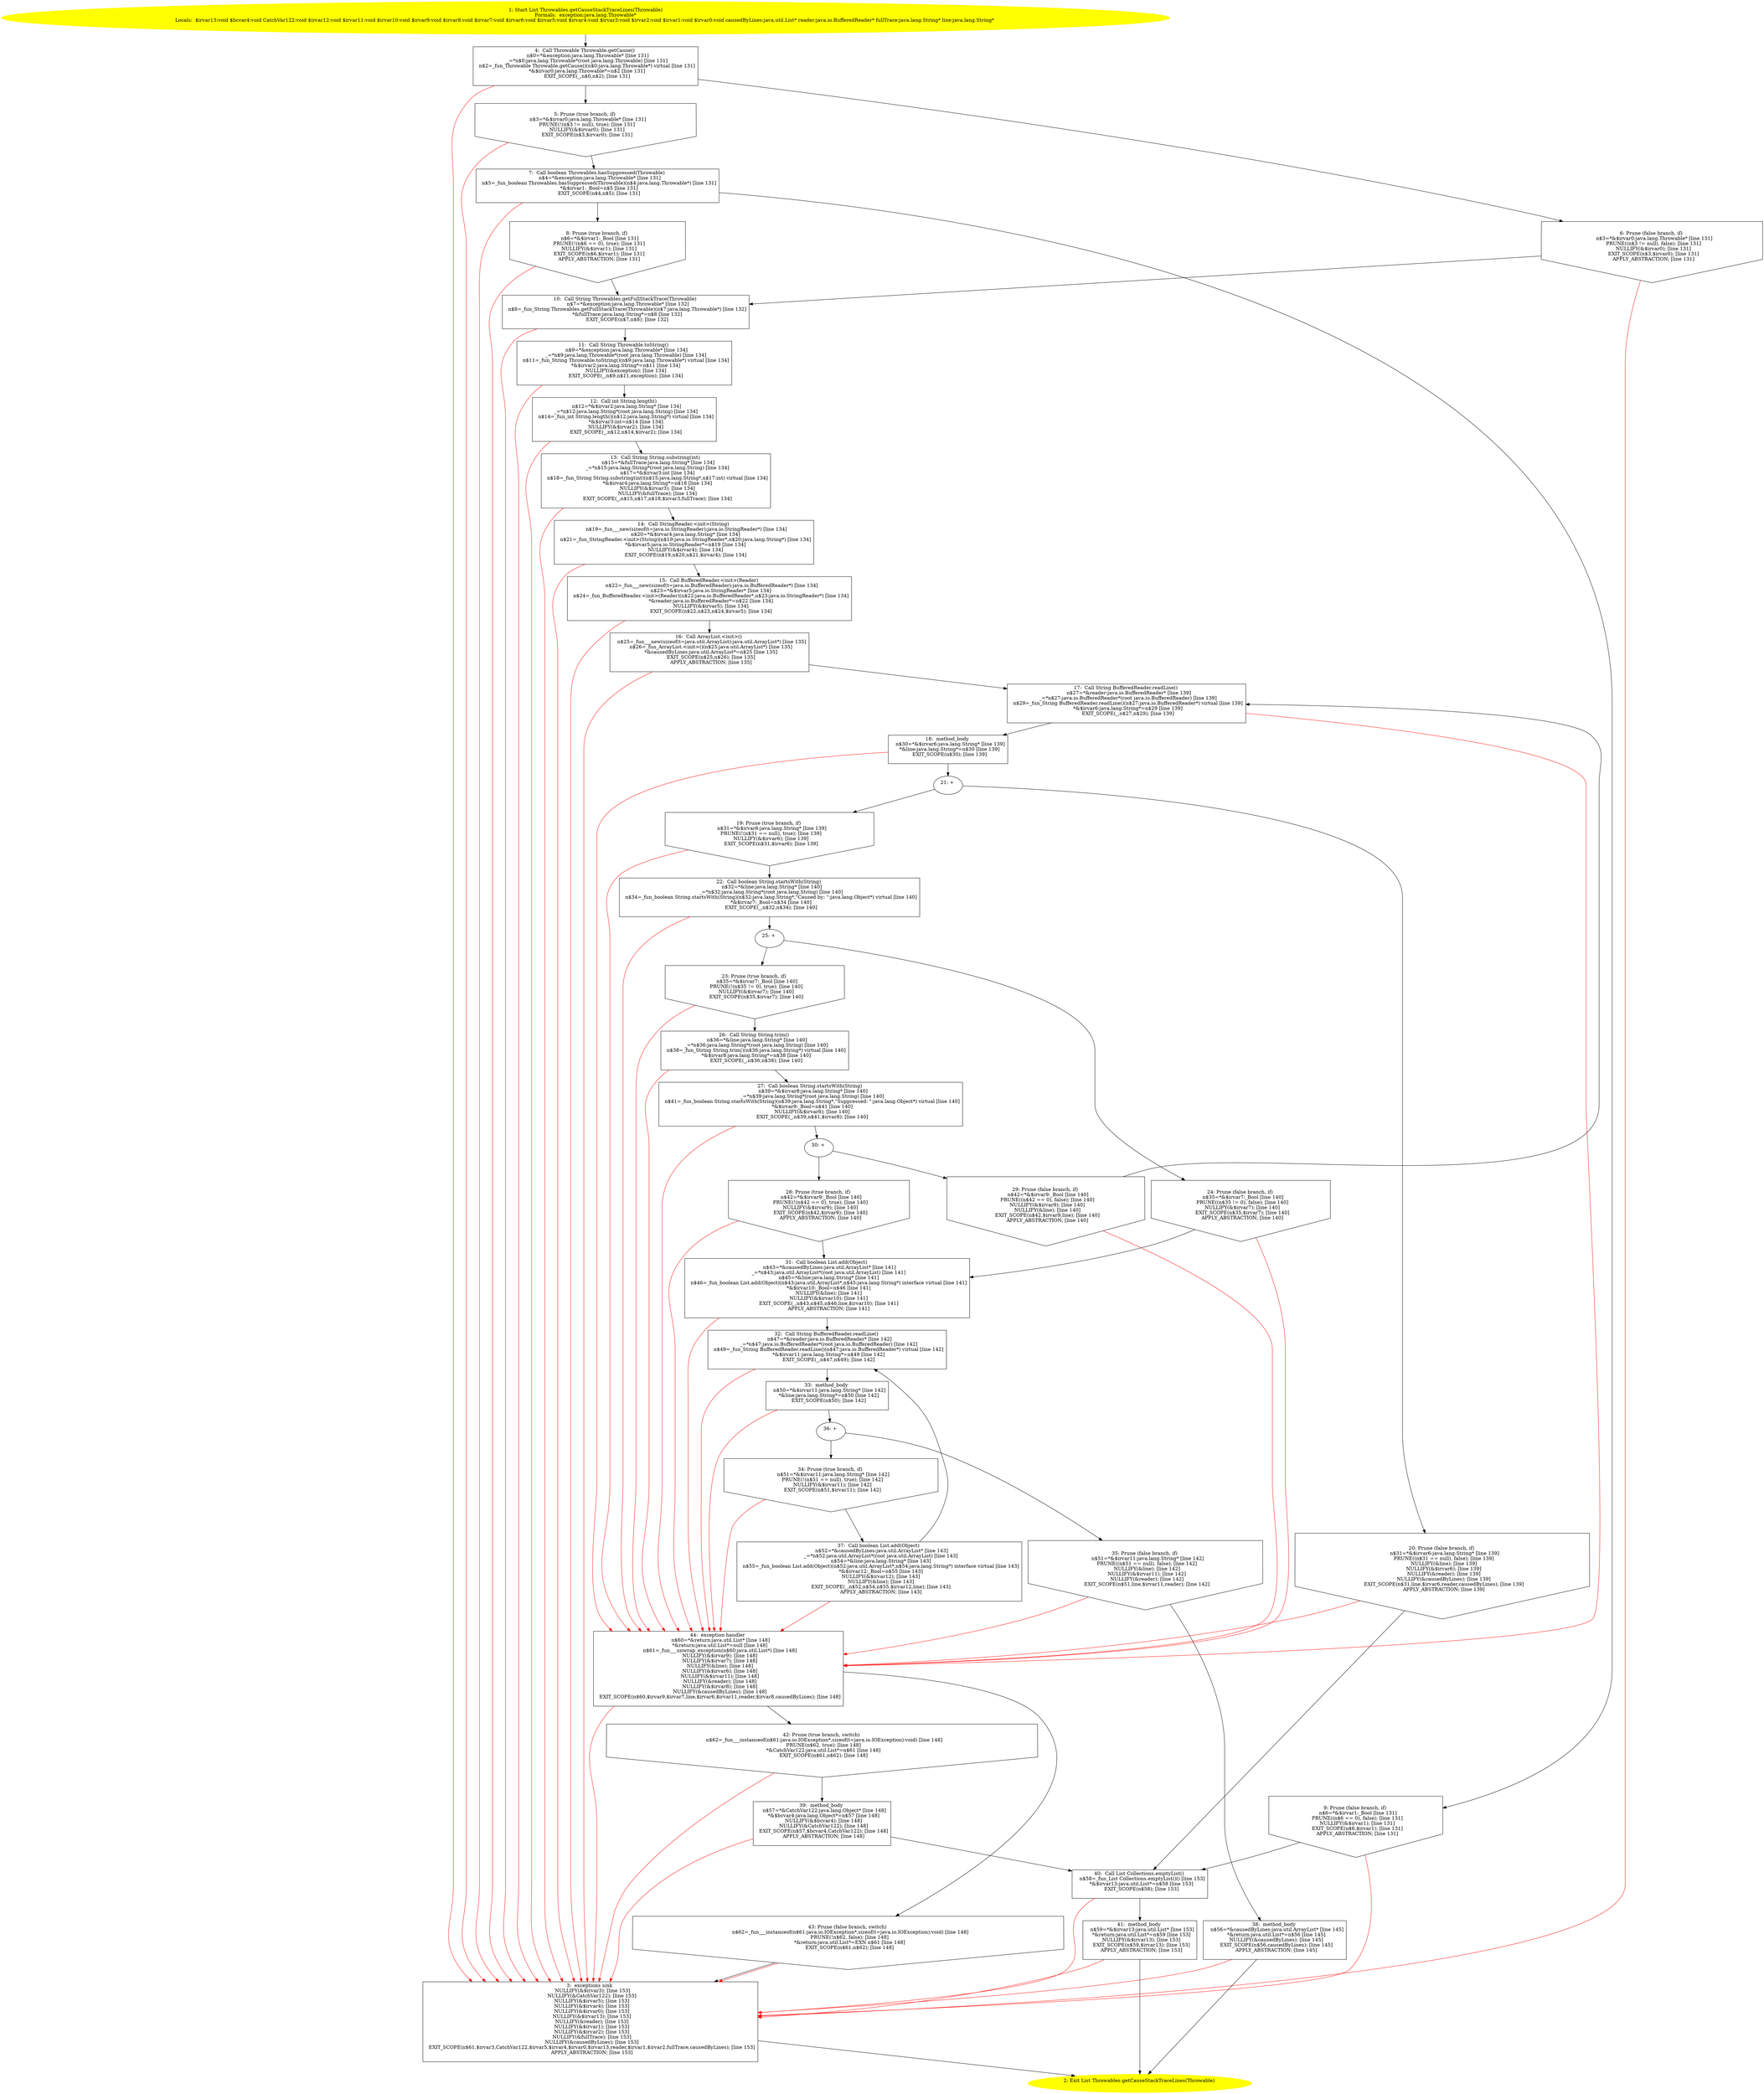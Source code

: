 /* @generated */
digraph cfg {
"org.junit.internal.Throwables.getCauseStackTraceLines(java.lang.Throwable):java.util.List.5abf9c20bd692fbdc313aeeab2c6ab90_1" [label="1: Start List Throwables.getCauseStackTraceLines(Throwable)\nFormals:  exception:java.lang.Throwable*\nLocals:  $irvar13:void $bcvar4:void CatchVar122:void $irvar12:void $irvar11:void $irvar10:void $irvar9:void $irvar8:void $irvar7:void $irvar6:void $irvar5:void $irvar4:void $irvar3:void $irvar2:void $irvar1:void $irvar0:void causedByLines:java.util.List* reader:java.io.BufferedReader* fullTrace:java.lang.String* line:java.lang.String* \n  " color=yellow style=filled]
	

	 "org.junit.internal.Throwables.getCauseStackTraceLines(java.lang.Throwable):java.util.List.5abf9c20bd692fbdc313aeeab2c6ab90_1" -> "org.junit.internal.Throwables.getCauseStackTraceLines(java.lang.Throwable):java.util.List.5abf9c20bd692fbdc313aeeab2c6ab90_4" ;
"org.junit.internal.Throwables.getCauseStackTraceLines(java.lang.Throwable):java.util.List.5abf9c20bd692fbdc313aeeab2c6ab90_2" [label="2: Exit List Throwables.getCauseStackTraceLines(Throwable) \n  " color=yellow style=filled]
	

"org.junit.internal.Throwables.getCauseStackTraceLines(java.lang.Throwable):java.util.List.5abf9c20bd692fbdc313aeeab2c6ab90_3" [label="3:  exceptions sink \n   NULLIFY(&$irvar3); [line 153]\n  NULLIFY(&CatchVar122); [line 153]\n  NULLIFY(&$irvar5); [line 153]\n  NULLIFY(&$irvar4); [line 153]\n  NULLIFY(&$irvar0); [line 153]\n  NULLIFY(&$irvar13); [line 153]\n  NULLIFY(&reader); [line 153]\n  NULLIFY(&$irvar1); [line 153]\n  NULLIFY(&$irvar2); [line 153]\n  NULLIFY(&fullTrace); [line 153]\n  NULLIFY(&causedByLines); [line 153]\n  EXIT_SCOPE(n$61,$irvar3,CatchVar122,$irvar5,$irvar4,$irvar0,$irvar13,reader,$irvar1,$irvar2,fullTrace,causedByLines); [line 153]\n  APPLY_ABSTRACTION; [line 153]\n " shape="box"]
	

	 "org.junit.internal.Throwables.getCauseStackTraceLines(java.lang.Throwable):java.util.List.5abf9c20bd692fbdc313aeeab2c6ab90_3" -> "org.junit.internal.Throwables.getCauseStackTraceLines(java.lang.Throwable):java.util.List.5abf9c20bd692fbdc313aeeab2c6ab90_2" ;
"org.junit.internal.Throwables.getCauseStackTraceLines(java.lang.Throwable):java.util.List.5abf9c20bd692fbdc313aeeab2c6ab90_4" [label="4:  Call Throwable Throwable.getCause() \n   n$0=*&exception:java.lang.Throwable* [line 131]\n  _=*n$0:java.lang.Throwable*(root java.lang.Throwable) [line 131]\n  n$2=_fun_Throwable Throwable.getCause()(n$0:java.lang.Throwable*) virtual [line 131]\n  *&$irvar0:java.lang.Throwable*=n$2 [line 131]\n  EXIT_SCOPE(_,n$0,n$2); [line 131]\n " shape="box"]
	

	 "org.junit.internal.Throwables.getCauseStackTraceLines(java.lang.Throwable):java.util.List.5abf9c20bd692fbdc313aeeab2c6ab90_4" -> "org.junit.internal.Throwables.getCauseStackTraceLines(java.lang.Throwable):java.util.List.5abf9c20bd692fbdc313aeeab2c6ab90_5" ;
	 "org.junit.internal.Throwables.getCauseStackTraceLines(java.lang.Throwable):java.util.List.5abf9c20bd692fbdc313aeeab2c6ab90_4" -> "org.junit.internal.Throwables.getCauseStackTraceLines(java.lang.Throwable):java.util.List.5abf9c20bd692fbdc313aeeab2c6ab90_6" ;
	 "org.junit.internal.Throwables.getCauseStackTraceLines(java.lang.Throwable):java.util.List.5abf9c20bd692fbdc313aeeab2c6ab90_4" -> "org.junit.internal.Throwables.getCauseStackTraceLines(java.lang.Throwable):java.util.List.5abf9c20bd692fbdc313aeeab2c6ab90_3" [color="red" ];
"org.junit.internal.Throwables.getCauseStackTraceLines(java.lang.Throwable):java.util.List.5abf9c20bd692fbdc313aeeab2c6ab90_5" [label="5: Prune (true branch, if) \n   n$3=*&$irvar0:java.lang.Throwable* [line 131]\n  PRUNE(!(n$3 != null), true); [line 131]\n  NULLIFY(&$irvar0); [line 131]\n  EXIT_SCOPE(n$3,$irvar0); [line 131]\n " shape="invhouse"]
	

	 "org.junit.internal.Throwables.getCauseStackTraceLines(java.lang.Throwable):java.util.List.5abf9c20bd692fbdc313aeeab2c6ab90_5" -> "org.junit.internal.Throwables.getCauseStackTraceLines(java.lang.Throwable):java.util.List.5abf9c20bd692fbdc313aeeab2c6ab90_7" ;
	 "org.junit.internal.Throwables.getCauseStackTraceLines(java.lang.Throwable):java.util.List.5abf9c20bd692fbdc313aeeab2c6ab90_5" -> "org.junit.internal.Throwables.getCauseStackTraceLines(java.lang.Throwable):java.util.List.5abf9c20bd692fbdc313aeeab2c6ab90_3" [color="red" ];
"org.junit.internal.Throwables.getCauseStackTraceLines(java.lang.Throwable):java.util.List.5abf9c20bd692fbdc313aeeab2c6ab90_6" [label="6: Prune (false branch, if) \n   n$3=*&$irvar0:java.lang.Throwable* [line 131]\n  PRUNE((n$3 != null), false); [line 131]\n  NULLIFY(&$irvar0); [line 131]\n  EXIT_SCOPE(n$3,$irvar0); [line 131]\n  APPLY_ABSTRACTION; [line 131]\n " shape="invhouse"]
	

	 "org.junit.internal.Throwables.getCauseStackTraceLines(java.lang.Throwable):java.util.List.5abf9c20bd692fbdc313aeeab2c6ab90_6" -> "org.junit.internal.Throwables.getCauseStackTraceLines(java.lang.Throwable):java.util.List.5abf9c20bd692fbdc313aeeab2c6ab90_10" ;
	 "org.junit.internal.Throwables.getCauseStackTraceLines(java.lang.Throwable):java.util.List.5abf9c20bd692fbdc313aeeab2c6ab90_6" -> "org.junit.internal.Throwables.getCauseStackTraceLines(java.lang.Throwable):java.util.List.5abf9c20bd692fbdc313aeeab2c6ab90_3" [color="red" ];
"org.junit.internal.Throwables.getCauseStackTraceLines(java.lang.Throwable):java.util.List.5abf9c20bd692fbdc313aeeab2c6ab90_7" [label="7:  Call boolean Throwables.hasSuppressed(Throwable) \n   n$4=*&exception:java.lang.Throwable* [line 131]\n  n$5=_fun_boolean Throwables.hasSuppressed(Throwable)(n$4:java.lang.Throwable*) [line 131]\n  *&$irvar1:_Bool=n$5 [line 131]\n  EXIT_SCOPE(n$4,n$5); [line 131]\n " shape="box"]
	

	 "org.junit.internal.Throwables.getCauseStackTraceLines(java.lang.Throwable):java.util.List.5abf9c20bd692fbdc313aeeab2c6ab90_7" -> "org.junit.internal.Throwables.getCauseStackTraceLines(java.lang.Throwable):java.util.List.5abf9c20bd692fbdc313aeeab2c6ab90_8" ;
	 "org.junit.internal.Throwables.getCauseStackTraceLines(java.lang.Throwable):java.util.List.5abf9c20bd692fbdc313aeeab2c6ab90_7" -> "org.junit.internal.Throwables.getCauseStackTraceLines(java.lang.Throwable):java.util.List.5abf9c20bd692fbdc313aeeab2c6ab90_9" ;
	 "org.junit.internal.Throwables.getCauseStackTraceLines(java.lang.Throwable):java.util.List.5abf9c20bd692fbdc313aeeab2c6ab90_7" -> "org.junit.internal.Throwables.getCauseStackTraceLines(java.lang.Throwable):java.util.List.5abf9c20bd692fbdc313aeeab2c6ab90_3" [color="red" ];
"org.junit.internal.Throwables.getCauseStackTraceLines(java.lang.Throwable):java.util.List.5abf9c20bd692fbdc313aeeab2c6ab90_8" [label="8: Prune (true branch, if) \n   n$6=*&$irvar1:_Bool [line 131]\n  PRUNE(!(n$6 == 0), true); [line 131]\n  NULLIFY(&$irvar1); [line 131]\n  EXIT_SCOPE(n$6,$irvar1); [line 131]\n  APPLY_ABSTRACTION; [line 131]\n " shape="invhouse"]
	

	 "org.junit.internal.Throwables.getCauseStackTraceLines(java.lang.Throwable):java.util.List.5abf9c20bd692fbdc313aeeab2c6ab90_8" -> "org.junit.internal.Throwables.getCauseStackTraceLines(java.lang.Throwable):java.util.List.5abf9c20bd692fbdc313aeeab2c6ab90_10" ;
	 "org.junit.internal.Throwables.getCauseStackTraceLines(java.lang.Throwable):java.util.List.5abf9c20bd692fbdc313aeeab2c6ab90_8" -> "org.junit.internal.Throwables.getCauseStackTraceLines(java.lang.Throwable):java.util.List.5abf9c20bd692fbdc313aeeab2c6ab90_3" [color="red" ];
"org.junit.internal.Throwables.getCauseStackTraceLines(java.lang.Throwable):java.util.List.5abf9c20bd692fbdc313aeeab2c6ab90_9" [label="9: Prune (false branch, if) \n   n$6=*&$irvar1:_Bool [line 131]\n  PRUNE((n$6 == 0), false); [line 131]\n  NULLIFY(&$irvar1); [line 131]\n  EXIT_SCOPE(n$6,$irvar1); [line 131]\n  APPLY_ABSTRACTION; [line 131]\n " shape="invhouse"]
	

	 "org.junit.internal.Throwables.getCauseStackTraceLines(java.lang.Throwable):java.util.List.5abf9c20bd692fbdc313aeeab2c6ab90_9" -> "org.junit.internal.Throwables.getCauseStackTraceLines(java.lang.Throwable):java.util.List.5abf9c20bd692fbdc313aeeab2c6ab90_40" ;
	 "org.junit.internal.Throwables.getCauseStackTraceLines(java.lang.Throwable):java.util.List.5abf9c20bd692fbdc313aeeab2c6ab90_9" -> "org.junit.internal.Throwables.getCauseStackTraceLines(java.lang.Throwable):java.util.List.5abf9c20bd692fbdc313aeeab2c6ab90_3" [color="red" ];
"org.junit.internal.Throwables.getCauseStackTraceLines(java.lang.Throwable):java.util.List.5abf9c20bd692fbdc313aeeab2c6ab90_10" [label="10:  Call String Throwables.getFullStackTrace(Throwable) \n   n$7=*&exception:java.lang.Throwable* [line 132]\n  n$8=_fun_String Throwables.getFullStackTrace(Throwable)(n$7:java.lang.Throwable*) [line 132]\n  *&fullTrace:java.lang.String*=n$8 [line 132]\n  EXIT_SCOPE(n$7,n$8); [line 132]\n " shape="box"]
	

	 "org.junit.internal.Throwables.getCauseStackTraceLines(java.lang.Throwable):java.util.List.5abf9c20bd692fbdc313aeeab2c6ab90_10" -> "org.junit.internal.Throwables.getCauseStackTraceLines(java.lang.Throwable):java.util.List.5abf9c20bd692fbdc313aeeab2c6ab90_11" ;
	 "org.junit.internal.Throwables.getCauseStackTraceLines(java.lang.Throwable):java.util.List.5abf9c20bd692fbdc313aeeab2c6ab90_10" -> "org.junit.internal.Throwables.getCauseStackTraceLines(java.lang.Throwable):java.util.List.5abf9c20bd692fbdc313aeeab2c6ab90_3" [color="red" ];
"org.junit.internal.Throwables.getCauseStackTraceLines(java.lang.Throwable):java.util.List.5abf9c20bd692fbdc313aeeab2c6ab90_11" [label="11:  Call String Throwable.toString() \n   n$9=*&exception:java.lang.Throwable* [line 134]\n  _=*n$9:java.lang.Throwable*(root java.lang.Throwable) [line 134]\n  n$11=_fun_String Throwable.toString()(n$9:java.lang.Throwable*) virtual [line 134]\n  *&$irvar2:java.lang.String*=n$11 [line 134]\n  NULLIFY(&exception); [line 134]\n  EXIT_SCOPE(_,n$9,n$11,exception); [line 134]\n " shape="box"]
	

	 "org.junit.internal.Throwables.getCauseStackTraceLines(java.lang.Throwable):java.util.List.5abf9c20bd692fbdc313aeeab2c6ab90_11" -> "org.junit.internal.Throwables.getCauseStackTraceLines(java.lang.Throwable):java.util.List.5abf9c20bd692fbdc313aeeab2c6ab90_12" ;
	 "org.junit.internal.Throwables.getCauseStackTraceLines(java.lang.Throwable):java.util.List.5abf9c20bd692fbdc313aeeab2c6ab90_11" -> "org.junit.internal.Throwables.getCauseStackTraceLines(java.lang.Throwable):java.util.List.5abf9c20bd692fbdc313aeeab2c6ab90_3" [color="red" ];
"org.junit.internal.Throwables.getCauseStackTraceLines(java.lang.Throwable):java.util.List.5abf9c20bd692fbdc313aeeab2c6ab90_12" [label="12:  Call int String.length() \n   n$12=*&$irvar2:java.lang.String* [line 134]\n  _=*n$12:java.lang.String*(root java.lang.String) [line 134]\n  n$14=_fun_int String.length()(n$12:java.lang.String*) virtual [line 134]\n  *&$irvar3:int=n$14 [line 134]\n  NULLIFY(&$irvar2); [line 134]\n  EXIT_SCOPE(_,n$12,n$14,$irvar2); [line 134]\n " shape="box"]
	

	 "org.junit.internal.Throwables.getCauseStackTraceLines(java.lang.Throwable):java.util.List.5abf9c20bd692fbdc313aeeab2c6ab90_12" -> "org.junit.internal.Throwables.getCauseStackTraceLines(java.lang.Throwable):java.util.List.5abf9c20bd692fbdc313aeeab2c6ab90_13" ;
	 "org.junit.internal.Throwables.getCauseStackTraceLines(java.lang.Throwable):java.util.List.5abf9c20bd692fbdc313aeeab2c6ab90_12" -> "org.junit.internal.Throwables.getCauseStackTraceLines(java.lang.Throwable):java.util.List.5abf9c20bd692fbdc313aeeab2c6ab90_3" [color="red" ];
"org.junit.internal.Throwables.getCauseStackTraceLines(java.lang.Throwable):java.util.List.5abf9c20bd692fbdc313aeeab2c6ab90_13" [label="13:  Call String String.substring(int) \n   n$15=*&fullTrace:java.lang.String* [line 134]\n  _=*n$15:java.lang.String*(root java.lang.String) [line 134]\n  n$17=*&$irvar3:int [line 134]\n  n$18=_fun_String String.substring(int)(n$15:java.lang.String*,n$17:int) virtual [line 134]\n  *&$irvar4:java.lang.String*=n$18 [line 134]\n  NULLIFY(&$irvar3); [line 134]\n  NULLIFY(&fullTrace); [line 134]\n  EXIT_SCOPE(_,n$15,n$17,n$18,$irvar3,fullTrace); [line 134]\n " shape="box"]
	

	 "org.junit.internal.Throwables.getCauseStackTraceLines(java.lang.Throwable):java.util.List.5abf9c20bd692fbdc313aeeab2c6ab90_13" -> "org.junit.internal.Throwables.getCauseStackTraceLines(java.lang.Throwable):java.util.List.5abf9c20bd692fbdc313aeeab2c6ab90_14" ;
	 "org.junit.internal.Throwables.getCauseStackTraceLines(java.lang.Throwable):java.util.List.5abf9c20bd692fbdc313aeeab2c6ab90_13" -> "org.junit.internal.Throwables.getCauseStackTraceLines(java.lang.Throwable):java.util.List.5abf9c20bd692fbdc313aeeab2c6ab90_3" [color="red" ];
"org.junit.internal.Throwables.getCauseStackTraceLines(java.lang.Throwable):java.util.List.5abf9c20bd692fbdc313aeeab2c6ab90_14" [label="14:  Call StringReader.<init>(String) \n   n$19=_fun___new(sizeof(t=java.io.StringReader):java.io.StringReader*) [line 134]\n  n$20=*&$irvar4:java.lang.String* [line 134]\n  n$21=_fun_StringReader.<init>(String)(n$19:java.io.StringReader*,n$20:java.lang.String*) [line 134]\n  *&$irvar5:java.io.StringReader*=n$19 [line 134]\n  NULLIFY(&$irvar4); [line 134]\n  EXIT_SCOPE(n$19,n$20,n$21,$irvar4); [line 134]\n " shape="box"]
	

	 "org.junit.internal.Throwables.getCauseStackTraceLines(java.lang.Throwable):java.util.List.5abf9c20bd692fbdc313aeeab2c6ab90_14" -> "org.junit.internal.Throwables.getCauseStackTraceLines(java.lang.Throwable):java.util.List.5abf9c20bd692fbdc313aeeab2c6ab90_15" ;
	 "org.junit.internal.Throwables.getCauseStackTraceLines(java.lang.Throwable):java.util.List.5abf9c20bd692fbdc313aeeab2c6ab90_14" -> "org.junit.internal.Throwables.getCauseStackTraceLines(java.lang.Throwable):java.util.List.5abf9c20bd692fbdc313aeeab2c6ab90_3" [color="red" ];
"org.junit.internal.Throwables.getCauseStackTraceLines(java.lang.Throwable):java.util.List.5abf9c20bd692fbdc313aeeab2c6ab90_15" [label="15:  Call BufferedReader.<init>(Reader) \n   n$22=_fun___new(sizeof(t=java.io.BufferedReader):java.io.BufferedReader*) [line 134]\n  n$23=*&$irvar5:java.io.StringReader* [line 134]\n  n$24=_fun_BufferedReader.<init>(Reader)(n$22:java.io.BufferedReader*,n$23:java.io.StringReader*) [line 134]\n  *&reader:java.io.BufferedReader*=n$22 [line 134]\n  NULLIFY(&$irvar5); [line 134]\n  EXIT_SCOPE(n$22,n$23,n$24,$irvar5); [line 134]\n " shape="box"]
	

	 "org.junit.internal.Throwables.getCauseStackTraceLines(java.lang.Throwable):java.util.List.5abf9c20bd692fbdc313aeeab2c6ab90_15" -> "org.junit.internal.Throwables.getCauseStackTraceLines(java.lang.Throwable):java.util.List.5abf9c20bd692fbdc313aeeab2c6ab90_16" ;
	 "org.junit.internal.Throwables.getCauseStackTraceLines(java.lang.Throwable):java.util.List.5abf9c20bd692fbdc313aeeab2c6ab90_15" -> "org.junit.internal.Throwables.getCauseStackTraceLines(java.lang.Throwable):java.util.List.5abf9c20bd692fbdc313aeeab2c6ab90_3" [color="red" ];
"org.junit.internal.Throwables.getCauseStackTraceLines(java.lang.Throwable):java.util.List.5abf9c20bd692fbdc313aeeab2c6ab90_16" [label="16:  Call ArrayList.<init>() \n   n$25=_fun___new(sizeof(t=java.util.ArrayList):java.util.ArrayList*) [line 135]\n  n$26=_fun_ArrayList.<init>()(n$25:java.util.ArrayList*) [line 135]\n  *&causedByLines:java.util.ArrayList*=n$25 [line 135]\n  EXIT_SCOPE(n$25,n$26); [line 135]\n  APPLY_ABSTRACTION; [line 135]\n " shape="box"]
	

	 "org.junit.internal.Throwables.getCauseStackTraceLines(java.lang.Throwable):java.util.List.5abf9c20bd692fbdc313aeeab2c6ab90_16" -> "org.junit.internal.Throwables.getCauseStackTraceLines(java.lang.Throwable):java.util.List.5abf9c20bd692fbdc313aeeab2c6ab90_17" ;
	 "org.junit.internal.Throwables.getCauseStackTraceLines(java.lang.Throwable):java.util.List.5abf9c20bd692fbdc313aeeab2c6ab90_16" -> "org.junit.internal.Throwables.getCauseStackTraceLines(java.lang.Throwable):java.util.List.5abf9c20bd692fbdc313aeeab2c6ab90_3" [color="red" ];
"org.junit.internal.Throwables.getCauseStackTraceLines(java.lang.Throwable):java.util.List.5abf9c20bd692fbdc313aeeab2c6ab90_17" [label="17:  Call String BufferedReader.readLine() \n   n$27=*&reader:java.io.BufferedReader* [line 139]\n  _=*n$27:java.io.BufferedReader*(root java.io.BufferedReader) [line 139]\n  n$29=_fun_String BufferedReader.readLine()(n$27:java.io.BufferedReader*) virtual [line 139]\n  *&$irvar6:java.lang.String*=n$29 [line 139]\n  EXIT_SCOPE(_,n$27,n$29); [line 139]\n " shape="box"]
	

	 "org.junit.internal.Throwables.getCauseStackTraceLines(java.lang.Throwable):java.util.List.5abf9c20bd692fbdc313aeeab2c6ab90_17" -> "org.junit.internal.Throwables.getCauseStackTraceLines(java.lang.Throwable):java.util.List.5abf9c20bd692fbdc313aeeab2c6ab90_18" ;
	 "org.junit.internal.Throwables.getCauseStackTraceLines(java.lang.Throwable):java.util.List.5abf9c20bd692fbdc313aeeab2c6ab90_17" -> "org.junit.internal.Throwables.getCauseStackTraceLines(java.lang.Throwable):java.util.List.5abf9c20bd692fbdc313aeeab2c6ab90_44" [color="red" ];
"org.junit.internal.Throwables.getCauseStackTraceLines(java.lang.Throwable):java.util.List.5abf9c20bd692fbdc313aeeab2c6ab90_18" [label="18:  method_body \n   n$30=*&$irvar6:java.lang.String* [line 139]\n  *&line:java.lang.String*=n$30 [line 139]\n  EXIT_SCOPE(n$30); [line 139]\n " shape="box"]
	

	 "org.junit.internal.Throwables.getCauseStackTraceLines(java.lang.Throwable):java.util.List.5abf9c20bd692fbdc313aeeab2c6ab90_18" -> "org.junit.internal.Throwables.getCauseStackTraceLines(java.lang.Throwable):java.util.List.5abf9c20bd692fbdc313aeeab2c6ab90_21" ;
	 "org.junit.internal.Throwables.getCauseStackTraceLines(java.lang.Throwable):java.util.List.5abf9c20bd692fbdc313aeeab2c6ab90_18" -> "org.junit.internal.Throwables.getCauseStackTraceLines(java.lang.Throwable):java.util.List.5abf9c20bd692fbdc313aeeab2c6ab90_44" [color="red" ];
"org.junit.internal.Throwables.getCauseStackTraceLines(java.lang.Throwable):java.util.List.5abf9c20bd692fbdc313aeeab2c6ab90_19" [label="19: Prune (true branch, if) \n   n$31=*&$irvar6:java.lang.String* [line 139]\n  PRUNE(!(n$31 == null), true); [line 139]\n  NULLIFY(&$irvar6); [line 139]\n  EXIT_SCOPE(n$31,$irvar6); [line 139]\n " shape="invhouse"]
	

	 "org.junit.internal.Throwables.getCauseStackTraceLines(java.lang.Throwable):java.util.List.5abf9c20bd692fbdc313aeeab2c6ab90_19" -> "org.junit.internal.Throwables.getCauseStackTraceLines(java.lang.Throwable):java.util.List.5abf9c20bd692fbdc313aeeab2c6ab90_22" ;
	 "org.junit.internal.Throwables.getCauseStackTraceLines(java.lang.Throwable):java.util.List.5abf9c20bd692fbdc313aeeab2c6ab90_19" -> "org.junit.internal.Throwables.getCauseStackTraceLines(java.lang.Throwable):java.util.List.5abf9c20bd692fbdc313aeeab2c6ab90_44" [color="red" ];
"org.junit.internal.Throwables.getCauseStackTraceLines(java.lang.Throwable):java.util.List.5abf9c20bd692fbdc313aeeab2c6ab90_20" [label="20: Prune (false branch, if) \n   n$31=*&$irvar6:java.lang.String* [line 139]\n  PRUNE((n$31 == null), false); [line 139]\n  NULLIFY(&line); [line 139]\n  NULLIFY(&$irvar6); [line 139]\n  NULLIFY(&reader); [line 139]\n  NULLIFY(&causedByLines); [line 139]\n  EXIT_SCOPE(n$31,line,$irvar6,reader,causedByLines); [line 139]\n  APPLY_ABSTRACTION; [line 139]\n " shape="invhouse"]
	

	 "org.junit.internal.Throwables.getCauseStackTraceLines(java.lang.Throwable):java.util.List.5abf9c20bd692fbdc313aeeab2c6ab90_20" -> "org.junit.internal.Throwables.getCauseStackTraceLines(java.lang.Throwable):java.util.List.5abf9c20bd692fbdc313aeeab2c6ab90_40" ;
	 "org.junit.internal.Throwables.getCauseStackTraceLines(java.lang.Throwable):java.util.List.5abf9c20bd692fbdc313aeeab2c6ab90_20" -> "org.junit.internal.Throwables.getCauseStackTraceLines(java.lang.Throwable):java.util.List.5abf9c20bd692fbdc313aeeab2c6ab90_44" [color="red" ];
"org.junit.internal.Throwables.getCauseStackTraceLines(java.lang.Throwable):java.util.List.5abf9c20bd692fbdc313aeeab2c6ab90_21" [label="21: + \n  " ]
	

	 "org.junit.internal.Throwables.getCauseStackTraceLines(java.lang.Throwable):java.util.List.5abf9c20bd692fbdc313aeeab2c6ab90_21" -> "org.junit.internal.Throwables.getCauseStackTraceLines(java.lang.Throwable):java.util.List.5abf9c20bd692fbdc313aeeab2c6ab90_19" ;
	 "org.junit.internal.Throwables.getCauseStackTraceLines(java.lang.Throwable):java.util.List.5abf9c20bd692fbdc313aeeab2c6ab90_21" -> "org.junit.internal.Throwables.getCauseStackTraceLines(java.lang.Throwable):java.util.List.5abf9c20bd692fbdc313aeeab2c6ab90_20" ;
"org.junit.internal.Throwables.getCauseStackTraceLines(java.lang.Throwable):java.util.List.5abf9c20bd692fbdc313aeeab2c6ab90_22" [label="22:  Call boolean String.startsWith(String) \n   n$32=*&line:java.lang.String* [line 140]\n  _=*n$32:java.lang.String*(root java.lang.String) [line 140]\n  n$34=_fun_boolean String.startsWith(String)(n$32:java.lang.String*,\"Caused by: \":java.lang.Object*) virtual [line 140]\n  *&$irvar7:_Bool=n$34 [line 140]\n  EXIT_SCOPE(_,n$32,n$34); [line 140]\n " shape="box"]
	

	 "org.junit.internal.Throwables.getCauseStackTraceLines(java.lang.Throwable):java.util.List.5abf9c20bd692fbdc313aeeab2c6ab90_22" -> "org.junit.internal.Throwables.getCauseStackTraceLines(java.lang.Throwable):java.util.List.5abf9c20bd692fbdc313aeeab2c6ab90_25" ;
	 "org.junit.internal.Throwables.getCauseStackTraceLines(java.lang.Throwable):java.util.List.5abf9c20bd692fbdc313aeeab2c6ab90_22" -> "org.junit.internal.Throwables.getCauseStackTraceLines(java.lang.Throwable):java.util.List.5abf9c20bd692fbdc313aeeab2c6ab90_44" [color="red" ];
"org.junit.internal.Throwables.getCauseStackTraceLines(java.lang.Throwable):java.util.List.5abf9c20bd692fbdc313aeeab2c6ab90_23" [label="23: Prune (true branch, if) \n   n$35=*&$irvar7:_Bool [line 140]\n  PRUNE(!(n$35 != 0), true); [line 140]\n  NULLIFY(&$irvar7); [line 140]\n  EXIT_SCOPE(n$35,$irvar7); [line 140]\n " shape="invhouse"]
	

	 "org.junit.internal.Throwables.getCauseStackTraceLines(java.lang.Throwable):java.util.List.5abf9c20bd692fbdc313aeeab2c6ab90_23" -> "org.junit.internal.Throwables.getCauseStackTraceLines(java.lang.Throwable):java.util.List.5abf9c20bd692fbdc313aeeab2c6ab90_26" ;
	 "org.junit.internal.Throwables.getCauseStackTraceLines(java.lang.Throwable):java.util.List.5abf9c20bd692fbdc313aeeab2c6ab90_23" -> "org.junit.internal.Throwables.getCauseStackTraceLines(java.lang.Throwable):java.util.List.5abf9c20bd692fbdc313aeeab2c6ab90_44" [color="red" ];
"org.junit.internal.Throwables.getCauseStackTraceLines(java.lang.Throwable):java.util.List.5abf9c20bd692fbdc313aeeab2c6ab90_24" [label="24: Prune (false branch, if) \n   n$35=*&$irvar7:_Bool [line 140]\n  PRUNE((n$35 != 0), false); [line 140]\n  NULLIFY(&$irvar7); [line 140]\n  EXIT_SCOPE(n$35,$irvar7); [line 140]\n  APPLY_ABSTRACTION; [line 140]\n " shape="invhouse"]
	

	 "org.junit.internal.Throwables.getCauseStackTraceLines(java.lang.Throwable):java.util.List.5abf9c20bd692fbdc313aeeab2c6ab90_24" -> "org.junit.internal.Throwables.getCauseStackTraceLines(java.lang.Throwable):java.util.List.5abf9c20bd692fbdc313aeeab2c6ab90_31" ;
	 "org.junit.internal.Throwables.getCauseStackTraceLines(java.lang.Throwable):java.util.List.5abf9c20bd692fbdc313aeeab2c6ab90_24" -> "org.junit.internal.Throwables.getCauseStackTraceLines(java.lang.Throwable):java.util.List.5abf9c20bd692fbdc313aeeab2c6ab90_44" [color="red" ];
"org.junit.internal.Throwables.getCauseStackTraceLines(java.lang.Throwable):java.util.List.5abf9c20bd692fbdc313aeeab2c6ab90_25" [label="25: + \n  " ]
	

	 "org.junit.internal.Throwables.getCauseStackTraceLines(java.lang.Throwable):java.util.List.5abf9c20bd692fbdc313aeeab2c6ab90_25" -> "org.junit.internal.Throwables.getCauseStackTraceLines(java.lang.Throwable):java.util.List.5abf9c20bd692fbdc313aeeab2c6ab90_23" ;
	 "org.junit.internal.Throwables.getCauseStackTraceLines(java.lang.Throwable):java.util.List.5abf9c20bd692fbdc313aeeab2c6ab90_25" -> "org.junit.internal.Throwables.getCauseStackTraceLines(java.lang.Throwable):java.util.List.5abf9c20bd692fbdc313aeeab2c6ab90_24" ;
"org.junit.internal.Throwables.getCauseStackTraceLines(java.lang.Throwable):java.util.List.5abf9c20bd692fbdc313aeeab2c6ab90_26" [label="26:  Call String String.trim() \n   n$36=*&line:java.lang.String* [line 140]\n  _=*n$36:java.lang.String*(root java.lang.String) [line 140]\n  n$38=_fun_String String.trim()(n$36:java.lang.String*) virtual [line 140]\n  *&$irvar8:java.lang.String*=n$38 [line 140]\n  EXIT_SCOPE(_,n$36,n$38); [line 140]\n " shape="box"]
	

	 "org.junit.internal.Throwables.getCauseStackTraceLines(java.lang.Throwable):java.util.List.5abf9c20bd692fbdc313aeeab2c6ab90_26" -> "org.junit.internal.Throwables.getCauseStackTraceLines(java.lang.Throwable):java.util.List.5abf9c20bd692fbdc313aeeab2c6ab90_27" ;
	 "org.junit.internal.Throwables.getCauseStackTraceLines(java.lang.Throwable):java.util.List.5abf9c20bd692fbdc313aeeab2c6ab90_26" -> "org.junit.internal.Throwables.getCauseStackTraceLines(java.lang.Throwable):java.util.List.5abf9c20bd692fbdc313aeeab2c6ab90_44" [color="red" ];
"org.junit.internal.Throwables.getCauseStackTraceLines(java.lang.Throwable):java.util.List.5abf9c20bd692fbdc313aeeab2c6ab90_27" [label="27:  Call boolean String.startsWith(String) \n   n$39=*&$irvar8:java.lang.String* [line 140]\n  _=*n$39:java.lang.String*(root java.lang.String) [line 140]\n  n$41=_fun_boolean String.startsWith(String)(n$39:java.lang.String*,\"Suppressed: \":java.lang.Object*) virtual [line 140]\n  *&$irvar9:_Bool=n$41 [line 140]\n  NULLIFY(&$irvar8); [line 140]\n  EXIT_SCOPE(_,n$39,n$41,$irvar8); [line 140]\n " shape="box"]
	

	 "org.junit.internal.Throwables.getCauseStackTraceLines(java.lang.Throwable):java.util.List.5abf9c20bd692fbdc313aeeab2c6ab90_27" -> "org.junit.internal.Throwables.getCauseStackTraceLines(java.lang.Throwable):java.util.List.5abf9c20bd692fbdc313aeeab2c6ab90_30" ;
	 "org.junit.internal.Throwables.getCauseStackTraceLines(java.lang.Throwable):java.util.List.5abf9c20bd692fbdc313aeeab2c6ab90_27" -> "org.junit.internal.Throwables.getCauseStackTraceLines(java.lang.Throwable):java.util.List.5abf9c20bd692fbdc313aeeab2c6ab90_44" [color="red" ];
"org.junit.internal.Throwables.getCauseStackTraceLines(java.lang.Throwable):java.util.List.5abf9c20bd692fbdc313aeeab2c6ab90_28" [label="28: Prune (true branch, if) \n   n$42=*&$irvar9:_Bool [line 140]\n  PRUNE(!(n$42 == 0), true); [line 140]\n  NULLIFY(&$irvar9); [line 140]\n  EXIT_SCOPE(n$42,$irvar9); [line 140]\n  APPLY_ABSTRACTION; [line 140]\n " shape="invhouse"]
	

	 "org.junit.internal.Throwables.getCauseStackTraceLines(java.lang.Throwable):java.util.List.5abf9c20bd692fbdc313aeeab2c6ab90_28" -> "org.junit.internal.Throwables.getCauseStackTraceLines(java.lang.Throwable):java.util.List.5abf9c20bd692fbdc313aeeab2c6ab90_31" ;
	 "org.junit.internal.Throwables.getCauseStackTraceLines(java.lang.Throwable):java.util.List.5abf9c20bd692fbdc313aeeab2c6ab90_28" -> "org.junit.internal.Throwables.getCauseStackTraceLines(java.lang.Throwable):java.util.List.5abf9c20bd692fbdc313aeeab2c6ab90_44" [color="red" ];
"org.junit.internal.Throwables.getCauseStackTraceLines(java.lang.Throwable):java.util.List.5abf9c20bd692fbdc313aeeab2c6ab90_29" [label="29: Prune (false branch, if) \n   n$42=*&$irvar9:_Bool [line 140]\n  PRUNE((n$42 == 0), false); [line 140]\n  NULLIFY(&$irvar9); [line 140]\n  NULLIFY(&line); [line 140]\n  EXIT_SCOPE(n$42,$irvar9,line); [line 140]\n  APPLY_ABSTRACTION; [line 140]\n " shape="invhouse"]
	

	 "org.junit.internal.Throwables.getCauseStackTraceLines(java.lang.Throwable):java.util.List.5abf9c20bd692fbdc313aeeab2c6ab90_29" -> "org.junit.internal.Throwables.getCauseStackTraceLines(java.lang.Throwable):java.util.List.5abf9c20bd692fbdc313aeeab2c6ab90_17" ;
	 "org.junit.internal.Throwables.getCauseStackTraceLines(java.lang.Throwable):java.util.List.5abf9c20bd692fbdc313aeeab2c6ab90_29" -> "org.junit.internal.Throwables.getCauseStackTraceLines(java.lang.Throwable):java.util.List.5abf9c20bd692fbdc313aeeab2c6ab90_44" [color="red" ];
"org.junit.internal.Throwables.getCauseStackTraceLines(java.lang.Throwable):java.util.List.5abf9c20bd692fbdc313aeeab2c6ab90_30" [label="30: + \n  " ]
	

	 "org.junit.internal.Throwables.getCauseStackTraceLines(java.lang.Throwable):java.util.List.5abf9c20bd692fbdc313aeeab2c6ab90_30" -> "org.junit.internal.Throwables.getCauseStackTraceLines(java.lang.Throwable):java.util.List.5abf9c20bd692fbdc313aeeab2c6ab90_28" ;
	 "org.junit.internal.Throwables.getCauseStackTraceLines(java.lang.Throwable):java.util.List.5abf9c20bd692fbdc313aeeab2c6ab90_30" -> "org.junit.internal.Throwables.getCauseStackTraceLines(java.lang.Throwable):java.util.List.5abf9c20bd692fbdc313aeeab2c6ab90_29" ;
"org.junit.internal.Throwables.getCauseStackTraceLines(java.lang.Throwable):java.util.List.5abf9c20bd692fbdc313aeeab2c6ab90_31" [label="31:  Call boolean List.add(Object) \n   n$43=*&causedByLines:java.util.ArrayList* [line 141]\n  _=*n$43:java.util.ArrayList*(root java.util.ArrayList) [line 141]\n  n$45=*&line:java.lang.String* [line 141]\n  n$46=_fun_boolean List.add(Object)(n$43:java.util.ArrayList*,n$45:java.lang.String*) interface virtual [line 141]\n  *&$irvar10:_Bool=n$46 [line 141]\n  NULLIFY(&line); [line 141]\n  NULLIFY(&$irvar10); [line 141]\n  EXIT_SCOPE(_,n$43,n$45,n$46,line,$irvar10); [line 141]\n  APPLY_ABSTRACTION; [line 141]\n " shape="box"]
	

	 "org.junit.internal.Throwables.getCauseStackTraceLines(java.lang.Throwable):java.util.List.5abf9c20bd692fbdc313aeeab2c6ab90_31" -> "org.junit.internal.Throwables.getCauseStackTraceLines(java.lang.Throwable):java.util.List.5abf9c20bd692fbdc313aeeab2c6ab90_32" ;
	 "org.junit.internal.Throwables.getCauseStackTraceLines(java.lang.Throwable):java.util.List.5abf9c20bd692fbdc313aeeab2c6ab90_31" -> "org.junit.internal.Throwables.getCauseStackTraceLines(java.lang.Throwable):java.util.List.5abf9c20bd692fbdc313aeeab2c6ab90_44" [color="red" ];
"org.junit.internal.Throwables.getCauseStackTraceLines(java.lang.Throwable):java.util.List.5abf9c20bd692fbdc313aeeab2c6ab90_32" [label="32:  Call String BufferedReader.readLine() \n   n$47=*&reader:java.io.BufferedReader* [line 142]\n  _=*n$47:java.io.BufferedReader*(root java.io.BufferedReader) [line 142]\n  n$49=_fun_String BufferedReader.readLine()(n$47:java.io.BufferedReader*) virtual [line 142]\n  *&$irvar11:java.lang.String*=n$49 [line 142]\n  EXIT_SCOPE(_,n$47,n$49); [line 142]\n " shape="box"]
	

	 "org.junit.internal.Throwables.getCauseStackTraceLines(java.lang.Throwable):java.util.List.5abf9c20bd692fbdc313aeeab2c6ab90_32" -> "org.junit.internal.Throwables.getCauseStackTraceLines(java.lang.Throwable):java.util.List.5abf9c20bd692fbdc313aeeab2c6ab90_33" ;
	 "org.junit.internal.Throwables.getCauseStackTraceLines(java.lang.Throwable):java.util.List.5abf9c20bd692fbdc313aeeab2c6ab90_32" -> "org.junit.internal.Throwables.getCauseStackTraceLines(java.lang.Throwable):java.util.List.5abf9c20bd692fbdc313aeeab2c6ab90_44" [color="red" ];
"org.junit.internal.Throwables.getCauseStackTraceLines(java.lang.Throwable):java.util.List.5abf9c20bd692fbdc313aeeab2c6ab90_33" [label="33:  method_body \n   n$50=*&$irvar11:java.lang.String* [line 142]\n  *&line:java.lang.String*=n$50 [line 142]\n  EXIT_SCOPE(n$50); [line 142]\n " shape="box"]
	

	 "org.junit.internal.Throwables.getCauseStackTraceLines(java.lang.Throwable):java.util.List.5abf9c20bd692fbdc313aeeab2c6ab90_33" -> "org.junit.internal.Throwables.getCauseStackTraceLines(java.lang.Throwable):java.util.List.5abf9c20bd692fbdc313aeeab2c6ab90_36" ;
	 "org.junit.internal.Throwables.getCauseStackTraceLines(java.lang.Throwable):java.util.List.5abf9c20bd692fbdc313aeeab2c6ab90_33" -> "org.junit.internal.Throwables.getCauseStackTraceLines(java.lang.Throwable):java.util.List.5abf9c20bd692fbdc313aeeab2c6ab90_44" [color="red" ];
"org.junit.internal.Throwables.getCauseStackTraceLines(java.lang.Throwable):java.util.List.5abf9c20bd692fbdc313aeeab2c6ab90_34" [label="34: Prune (true branch, if) \n   n$51=*&$irvar11:java.lang.String* [line 142]\n  PRUNE(!(n$51 == null), true); [line 142]\n  NULLIFY(&$irvar11); [line 142]\n  EXIT_SCOPE(n$51,$irvar11); [line 142]\n " shape="invhouse"]
	

	 "org.junit.internal.Throwables.getCauseStackTraceLines(java.lang.Throwable):java.util.List.5abf9c20bd692fbdc313aeeab2c6ab90_34" -> "org.junit.internal.Throwables.getCauseStackTraceLines(java.lang.Throwable):java.util.List.5abf9c20bd692fbdc313aeeab2c6ab90_37" ;
	 "org.junit.internal.Throwables.getCauseStackTraceLines(java.lang.Throwable):java.util.List.5abf9c20bd692fbdc313aeeab2c6ab90_34" -> "org.junit.internal.Throwables.getCauseStackTraceLines(java.lang.Throwable):java.util.List.5abf9c20bd692fbdc313aeeab2c6ab90_44" [color="red" ];
"org.junit.internal.Throwables.getCauseStackTraceLines(java.lang.Throwable):java.util.List.5abf9c20bd692fbdc313aeeab2c6ab90_35" [label="35: Prune (false branch, if) \n   n$51=*&$irvar11:java.lang.String* [line 142]\n  PRUNE((n$51 == null), false); [line 142]\n  NULLIFY(&line); [line 142]\n  NULLIFY(&$irvar11); [line 142]\n  NULLIFY(&reader); [line 142]\n  EXIT_SCOPE(n$51,line,$irvar11,reader); [line 142]\n " shape="invhouse"]
	

	 "org.junit.internal.Throwables.getCauseStackTraceLines(java.lang.Throwable):java.util.List.5abf9c20bd692fbdc313aeeab2c6ab90_35" -> "org.junit.internal.Throwables.getCauseStackTraceLines(java.lang.Throwable):java.util.List.5abf9c20bd692fbdc313aeeab2c6ab90_38" ;
	 "org.junit.internal.Throwables.getCauseStackTraceLines(java.lang.Throwable):java.util.List.5abf9c20bd692fbdc313aeeab2c6ab90_35" -> "org.junit.internal.Throwables.getCauseStackTraceLines(java.lang.Throwable):java.util.List.5abf9c20bd692fbdc313aeeab2c6ab90_44" [color="red" ];
"org.junit.internal.Throwables.getCauseStackTraceLines(java.lang.Throwable):java.util.List.5abf9c20bd692fbdc313aeeab2c6ab90_36" [label="36: + \n  " ]
	

	 "org.junit.internal.Throwables.getCauseStackTraceLines(java.lang.Throwable):java.util.List.5abf9c20bd692fbdc313aeeab2c6ab90_36" -> "org.junit.internal.Throwables.getCauseStackTraceLines(java.lang.Throwable):java.util.List.5abf9c20bd692fbdc313aeeab2c6ab90_34" ;
	 "org.junit.internal.Throwables.getCauseStackTraceLines(java.lang.Throwable):java.util.List.5abf9c20bd692fbdc313aeeab2c6ab90_36" -> "org.junit.internal.Throwables.getCauseStackTraceLines(java.lang.Throwable):java.util.List.5abf9c20bd692fbdc313aeeab2c6ab90_35" ;
"org.junit.internal.Throwables.getCauseStackTraceLines(java.lang.Throwable):java.util.List.5abf9c20bd692fbdc313aeeab2c6ab90_37" [label="37:  Call boolean List.add(Object) \n   n$52=*&causedByLines:java.util.ArrayList* [line 143]\n  _=*n$52:java.util.ArrayList*(root java.util.ArrayList) [line 143]\n  n$54=*&line:java.lang.String* [line 143]\n  n$55=_fun_boolean List.add(Object)(n$52:java.util.ArrayList*,n$54:java.lang.String*) interface virtual [line 143]\n  *&$irvar12:_Bool=n$55 [line 143]\n  NULLIFY(&$irvar12); [line 143]\n  NULLIFY(&line); [line 143]\n  EXIT_SCOPE(_,n$52,n$54,n$55,$irvar12,line); [line 143]\n  APPLY_ABSTRACTION; [line 143]\n " shape="box"]
	

	 "org.junit.internal.Throwables.getCauseStackTraceLines(java.lang.Throwable):java.util.List.5abf9c20bd692fbdc313aeeab2c6ab90_37" -> "org.junit.internal.Throwables.getCauseStackTraceLines(java.lang.Throwable):java.util.List.5abf9c20bd692fbdc313aeeab2c6ab90_32" ;
	 "org.junit.internal.Throwables.getCauseStackTraceLines(java.lang.Throwable):java.util.List.5abf9c20bd692fbdc313aeeab2c6ab90_37" -> "org.junit.internal.Throwables.getCauseStackTraceLines(java.lang.Throwable):java.util.List.5abf9c20bd692fbdc313aeeab2c6ab90_44" [color="red" ];
"org.junit.internal.Throwables.getCauseStackTraceLines(java.lang.Throwable):java.util.List.5abf9c20bd692fbdc313aeeab2c6ab90_38" [label="38:  method_body \n   n$56=*&causedByLines:java.util.ArrayList* [line 145]\n  *&return:java.util.List*=n$56 [line 145]\n  NULLIFY(&causedByLines); [line 145]\n  EXIT_SCOPE(n$56,causedByLines); [line 145]\n  APPLY_ABSTRACTION; [line 145]\n " shape="box"]
	

	 "org.junit.internal.Throwables.getCauseStackTraceLines(java.lang.Throwable):java.util.List.5abf9c20bd692fbdc313aeeab2c6ab90_38" -> "org.junit.internal.Throwables.getCauseStackTraceLines(java.lang.Throwable):java.util.List.5abf9c20bd692fbdc313aeeab2c6ab90_2" ;
	 "org.junit.internal.Throwables.getCauseStackTraceLines(java.lang.Throwable):java.util.List.5abf9c20bd692fbdc313aeeab2c6ab90_38" -> "org.junit.internal.Throwables.getCauseStackTraceLines(java.lang.Throwable):java.util.List.5abf9c20bd692fbdc313aeeab2c6ab90_3" [color="red" ];
"org.junit.internal.Throwables.getCauseStackTraceLines(java.lang.Throwable):java.util.List.5abf9c20bd692fbdc313aeeab2c6ab90_39" [label="39:  method_body \n   n$57=*&CatchVar122:java.lang.Object* [line 148]\n  *&$bcvar4:java.lang.Object*=n$57 [line 148]\n  NULLIFY(&$bcvar4); [line 148]\n  NULLIFY(&CatchVar122); [line 148]\n  EXIT_SCOPE(n$57,$bcvar4,CatchVar122); [line 148]\n  APPLY_ABSTRACTION; [line 148]\n " shape="box"]
	

	 "org.junit.internal.Throwables.getCauseStackTraceLines(java.lang.Throwable):java.util.List.5abf9c20bd692fbdc313aeeab2c6ab90_39" -> "org.junit.internal.Throwables.getCauseStackTraceLines(java.lang.Throwable):java.util.List.5abf9c20bd692fbdc313aeeab2c6ab90_40" ;
	 "org.junit.internal.Throwables.getCauseStackTraceLines(java.lang.Throwable):java.util.List.5abf9c20bd692fbdc313aeeab2c6ab90_39" -> "org.junit.internal.Throwables.getCauseStackTraceLines(java.lang.Throwable):java.util.List.5abf9c20bd692fbdc313aeeab2c6ab90_3" [color="red" ];
"org.junit.internal.Throwables.getCauseStackTraceLines(java.lang.Throwable):java.util.List.5abf9c20bd692fbdc313aeeab2c6ab90_40" [label="40:  Call List Collections.emptyList() \n   n$58=_fun_List Collections.emptyList()() [line 153]\n  *&$irvar13:java.util.List*=n$58 [line 153]\n  EXIT_SCOPE(n$58); [line 153]\n " shape="box"]
	

	 "org.junit.internal.Throwables.getCauseStackTraceLines(java.lang.Throwable):java.util.List.5abf9c20bd692fbdc313aeeab2c6ab90_40" -> "org.junit.internal.Throwables.getCauseStackTraceLines(java.lang.Throwable):java.util.List.5abf9c20bd692fbdc313aeeab2c6ab90_41" ;
	 "org.junit.internal.Throwables.getCauseStackTraceLines(java.lang.Throwable):java.util.List.5abf9c20bd692fbdc313aeeab2c6ab90_40" -> "org.junit.internal.Throwables.getCauseStackTraceLines(java.lang.Throwable):java.util.List.5abf9c20bd692fbdc313aeeab2c6ab90_3" [color="red" ];
"org.junit.internal.Throwables.getCauseStackTraceLines(java.lang.Throwable):java.util.List.5abf9c20bd692fbdc313aeeab2c6ab90_41" [label="41:  method_body \n   n$59=*&$irvar13:java.util.List* [line 153]\n  *&return:java.util.List*=n$59 [line 153]\n  NULLIFY(&$irvar13); [line 153]\n  EXIT_SCOPE(n$59,$irvar13); [line 153]\n  APPLY_ABSTRACTION; [line 153]\n " shape="box"]
	

	 "org.junit.internal.Throwables.getCauseStackTraceLines(java.lang.Throwable):java.util.List.5abf9c20bd692fbdc313aeeab2c6ab90_41" -> "org.junit.internal.Throwables.getCauseStackTraceLines(java.lang.Throwable):java.util.List.5abf9c20bd692fbdc313aeeab2c6ab90_2" ;
	 "org.junit.internal.Throwables.getCauseStackTraceLines(java.lang.Throwable):java.util.List.5abf9c20bd692fbdc313aeeab2c6ab90_41" -> "org.junit.internal.Throwables.getCauseStackTraceLines(java.lang.Throwable):java.util.List.5abf9c20bd692fbdc313aeeab2c6ab90_3" [color="red" ];
"org.junit.internal.Throwables.getCauseStackTraceLines(java.lang.Throwable):java.util.List.5abf9c20bd692fbdc313aeeab2c6ab90_42" [label="42: Prune (true branch, switch) \n   n$62=_fun___instanceof(n$61:java.io.IOException*,sizeof(t=java.io.IOException):void) [line 148]\n  PRUNE(n$62, true); [line 148]\n  *&CatchVar122:java.util.List*=n$61 [line 148]\n  EXIT_SCOPE(n$61,n$62); [line 148]\n " shape="invhouse"]
	

	 "org.junit.internal.Throwables.getCauseStackTraceLines(java.lang.Throwable):java.util.List.5abf9c20bd692fbdc313aeeab2c6ab90_42" -> "org.junit.internal.Throwables.getCauseStackTraceLines(java.lang.Throwable):java.util.List.5abf9c20bd692fbdc313aeeab2c6ab90_39" ;
	 "org.junit.internal.Throwables.getCauseStackTraceLines(java.lang.Throwable):java.util.List.5abf9c20bd692fbdc313aeeab2c6ab90_42" -> "org.junit.internal.Throwables.getCauseStackTraceLines(java.lang.Throwable):java.util.List.5abf9c20bd692fbdc313aeeab2c6ab90_3" [color="red" ];
"org.junit.internal.Throwables.getCauseStackTraceLines(java.lang.Throwable):java.util.List.5abf9c20bd692fbdc313aeeab2c6ab90_43" [label="43: Prune (false branch, switch) \n   n$62=_fun___instanceof(n$61:java.io.IOException*,sizeof(t=java.io.IOException):void) [line 148]\n  PRUNE(!n$62, false); [line 148]\n  *&return:java.util.List*=EXN n$61 [line 148]\n  EXIT_SCOPE(n$61,n$62); [line 148]\n " shape="invhouse"]
	

	 "org.junit.internal.Throwables.getCauseStackTraceLines(java.lang.Throwable):java.util.List.5abf9c20bd692fbdc313aeeab2c6ab90_43" -> "org.junit.internal.Throwables.getCauseStackTraceLines(java.lang.Throwable):java.util.List.5abf9c20bd692fbdc313aeeab2c6ab90_3" ;
	 "org.junit.internal.Throwables.getCauseStackTraceLines(java.lang.Throwable):java.util.List.5abf9c20bd692fbdc313aeeab2c6ab90_43" -> "org.junit.internal.Throwables.getCauseStackTraceLines(java.lang.Throwable):java.util.List.5abf9c20bd692fbdc313aeeab2c6ab90_3" [color="red" ];
"org.junit.internal.Throwables.getCauseStackTraceLines(java.lang.Throwable):java.util.List.5abf9c20bd692fbdc313aeeab2c6ab90_44" [label="44:  exception handler \n   n$60=*&return:java.util.List* [line 148]\n  *&return:java.util.List*=null [line 148]\n  n$61=_fun___unwrap_exception(n$60:java.util.List*) [line 148]\n  NULLIFY(&$irvar9); [line 148]\n  NULLIFY(&$irvar7); [line 148]\n  NULLIFY(&line); [line 148]\n  NULLIFY(&$irvar6); [line 148]\n  NULLIFY(&$irvar11); [line 148]\n  NULLIFY(&reader); [line 148]\n  NULLIFY(&$irvar8); [line 148]\n  NULLIFY(&causedByLines); [line 148]\n  EXIT_SCOPE(n$60,$irvar9,$irvar7,line,$irvar6,$irvar11,reader,$irvar8,causedByLines); [line 148]\n " shape="box"]
	

	 "org.junit.internal.Throwables.getCauseStackTraceLines(java.lang.Throwable):java.util.List.5abf9c20bd692fbdc313aeeab2c6ab90_44" -> "org.junit.internal.Throwables.getCauseStackTraceLines(java.lang.Throwable):java.util.List.5abf9c20bd692fbdc313aeeab2c6ab90_42" ;
	 "org.junit.internal.Throwables.getCauseStackTraceLines(java.lang.Throwable):java.util.List.5abf9c20bd692fbdc313aeeab2c6ab90_44" -> "org.junit.internal.Throwables.getCauseStackTraceLines(java.lang.Throwable):java.util.List.5abf9c20bd692fbdc313aeeab2c6ab90_43" ;
	 "org.junit.internal.Throwables.getCauseStackTraceLines(java.lang.Throwable):java.util.List.5abf9c20bd692fbdc313aeeab2c6ab90_44" -> "org.junit.internal.Throwables.getCauseStackTraceLines(java.lang.Throwable):java.util.List.5abf9c20bd692fbdc313aeeab2c6ab90_3" [color="red" ];
}
